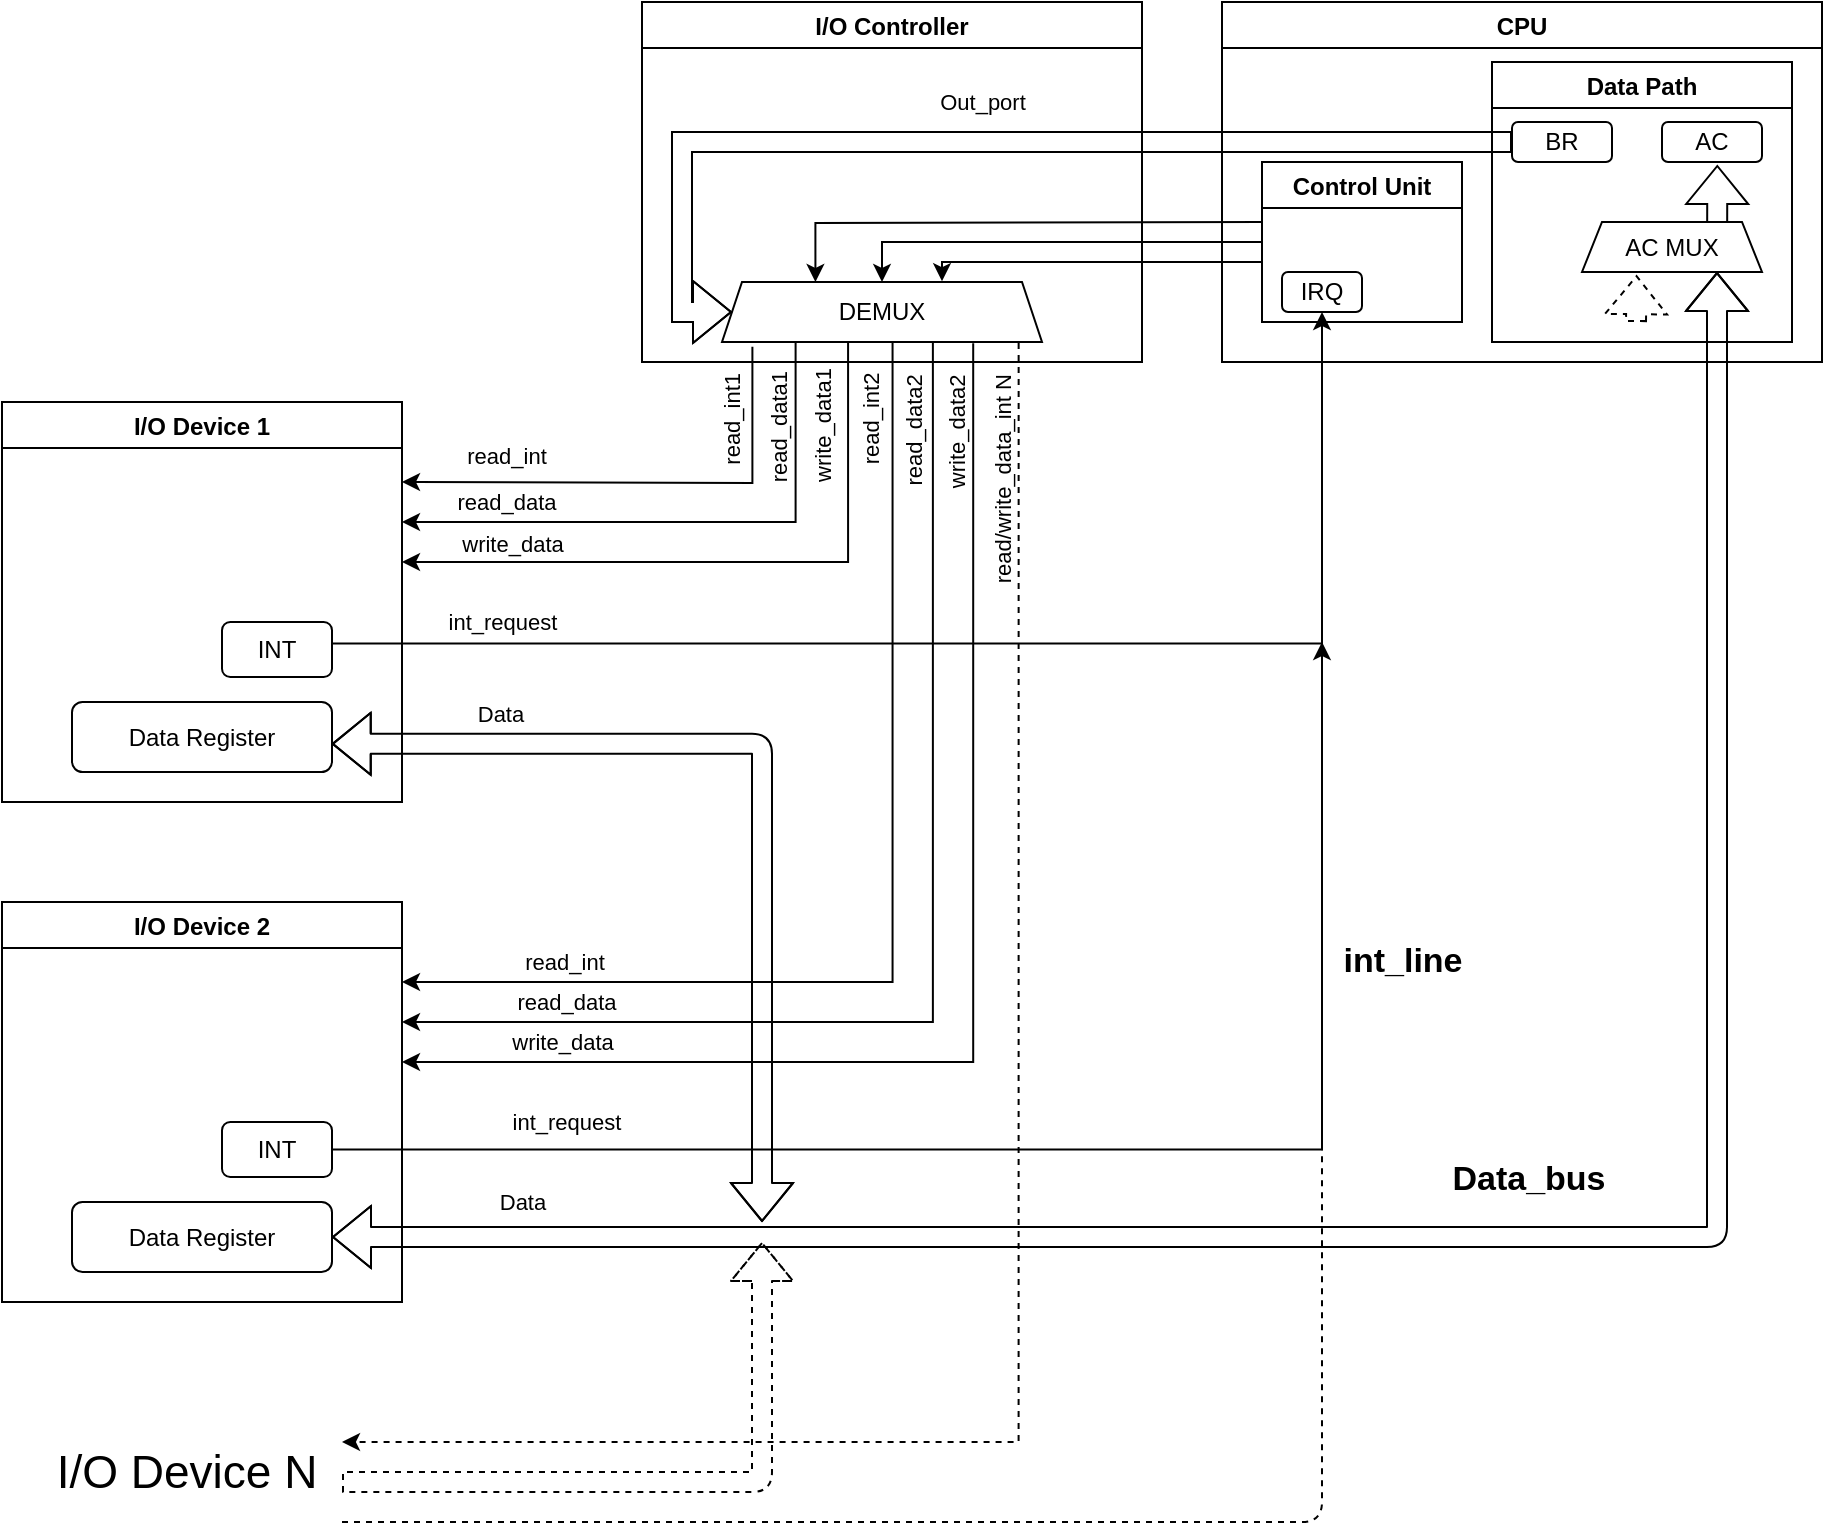 <mxfile>
    <diagram id="Zm43ygSSUMAIpyKzuVWy" name="Page-1">
        <mxGraphModel dx="2310" dy="2475" grid="1" gridSize="10" guides="1" tooltips="1" connect="1" arrows="1" fold="1" page="1" pageScale="1" pageWidth="850" pageHeight="1100" math="0" shadow="0">
            <root>
                <mxCell id="0"/>
                <mxCell id="1" parent="0"/>
                <mxCell id="2" value="I/O Device 1" style="swimlane;" parent="1" vertex="1">
                    <mxGeometry x="220" y="150" width="200" height="200" as="geometry"/>
                </mxCell>
                <mxCell id="3" value="Data Register" style="rounded=1;whiteSpace=wrap;html=1;" parent="2" vertex="1">
                    <mxGeometry x="35" y="150" width="130" height="35" as="geometry"/>
                </mxCell>
                <mxCell id="10" value="INT" style="rounded=1;whiteSpace=wrap;html=1;" parent="2" vertex="1">
                    <mxGeometry x="110" y="110" width="55" height="27.5" as="geometry"/>
                </mxCell>
                <mxCell id="13" value="" style="endArrow=classic;html=1;rounded=0;edgeStyle=elbowEdgeStyle;elbow=vertical;exitX=0.23;exitY=1.018;exitDx=0;exitDy=0;exitPerimeter=0;" parent="1" source="70" edge="1">
                    <mxGeometry width="50" height="50" relative="1" as="geometry">
                        <mxPoint x="620" y="130" as="sourcePoint"/>
                        <mxPoint x="420" y="210" as="targetPoint"/>
                        <Array as="points">
                            <mxPoint x="510" y="210"/>
                        </Array>
                    </mxGeometry>
                </mxCell>
                <mxCell id="17" value="read_data" style="edgeLabel;html=1;align=center;verticalAlign=middle;resizable=0;points=[];" parent="13" vertex="1" connectable="0">
                    <mxGeometry x="-0.094" relative="1" as="geometry">
                        <mxPoint x="-105" y="-10" as="offset"/>
                    </mxGeometry>
                </mxCell>
                <mxCell id="61" value="read_data1" style="edgeLabel;html=1;align=center;verticalAlign=middle;resizable=0;points=[];fontSize=11;rotation=-90;" parent="13" vertex="1" connectable="0">
                    <mxGeometry x="-0.683" y="-2" relative="1" as="geometry">
                        <mxPoint x="-7" y="-3" as="offset"/>
                    </mxGeometry>
                </mxCell>
                <mxCell id="14" value="" style="endArrow=classic;html=1;rounded=0;edgeStyle=elbowEdgeStyle;elbow=vertical;exitX=0.394;exitY=1.018;exitDx=0;exitDy=0;exitPerimeter=0;" parent="1" source="70" edge="1">
                    <mxGeometry width="50" height="50" relative="1" as="geometry">
                        <mxPoint x="633" y="140" as="sourcePoint"/>
                        <mxPoint x="420" y="230" as="targetPoint"/>
                        <Array as="points">
                            <mxPoint x="530" y="230"/>
                        </Array>
                    </mxGeometry>
                </mxCell>
                <mxCell id="18" value="write_data1" style="edgeLabel;html=1;align=center;verticalAlign=middle;resizable=0;points=[];rotation=-90;" parent="14" vertex="1" connectable="0">
                    <mxGeometry x="-0.094" y="-1" relative="1" as="geometry">
                        <mxPoint x="28" y="-67" as="offset"/>
                    </mxGeometry>
                </mxCell>
                <mxCell id="63" value="write_data" style="edgeLabel;html=1;align=center;verticalAlign=middle;resizable=0;points=[];fontSize=11;" parent="14" vertex="1" connectable="0">
                    <mxGeometry x="0.669" y="-3" relative="1" as="geometry">
                        <mxPoint y="-6" as="offset"/>
                    </mxGeometry>
                </mxCell>
                <mxCell id="19" value="" style="endArrow=classic;html=1;exitX=1.001;exitY=0.393;exitDx=0;exitDy=0;exitPerimeter=0;edgeStyle=orthogonalEdgeStyle;rounded=0;" parent="1" source="10" target="88" edge="1">
                    <mxGeometry width="50" height="50" relative="1" as="geometry">
                        <mxPoint x="480" y="280" as="sourcePoint"/>
                        <mxPoint x="860" y="110" as="targetPoint"/>
                    </mxGeometry>
                </mxCell>
                <mxCell id="20" value="int_request" style="edgeLabel;html=1;align=center;verticalAlign=middle;resizable=0;points=[];" parent="19" vertex="1" connectable="0">
                    <mxGeometry x="0.169" y="1" relative="1" as="geometry">
                        <mxPoint x="-301" y="-10" as="offset"/>
                    </mxGeometry>
                </mxCell>
                <mxCell id="21" value="" style="shape=flexArrow;endArrow=classic;startArrow=classic;html=1;edgeStyle=orthogonalEdgeStyle;exitX=0.999;exitY=0.598;exitDx=0;exitDy=0;exitPerimeter=0;" parent="1" source="3" edge="1">
                    <mxGeometry width="100" height="100" relative="1" as="geometry">
                        <mxPoint x="410" y="320" as="sourcePoint"/>
                        <mxPoint x="600" y="560" as="targetPoint"/>
                        <Array as="points">
                            <mxPoint x="600" y="321"/>
                            <mxPoint x="600" y="560"/>
                        </Array>
                    </mxGeometry>
                </mxCell>
                <mxCell id="68" value="Data" style="edgeLabel;html=1;align=center;verticalAlign=middle;resizable=0;points=[];" vertex="1" connectable="0" parent="21">
                    <mxGeometry x="-0.699" relative="1" as="geometry">
                        <mxPoint x="15" y="-15" as="offset"/>
                    </mxGeometry>
                </mxCell>
                <mxCell id="34" value="I/O Device 2" style="swimlane;" parent="1" vertex="1">
                    <mxGeometry x="220" y="400" width="200" height="200" as="geometry"/>
                </mxCell>
                <mxCell id="35" value="Data Register" style="rounded=1;whiteSpace=wrap;html=1;" parent="34" vertex="1">
                    <mxGeometry x="35" y="150" width="130" height="35" as="geometry"/>
                </mxCell>
                <mxCell id="36" value="INT" style="rounded=1;whiteSpace=wrap;html=1;" parent="34" vertex="1">
                    <mxGeometry x="110" y="110" width="55" height="27.5" as="geometry"/>
                </mxCell>
                <mxCell id="37" value="" style="endArrow=classic;html=1;edgeStyle=elbowEdgeStyle;elbow=vertical;rounded=0;exitX=0.533;exitY=0.981;exitDx=0;exitDy=0;exitPerimeter=0;" parent="1" edge="1" source="70">
                    <mxGeometry width="50" height="50" relative="1" as="geometry">
                        <mxPoint x="710" y="190" as="sourcePoint"/>
                        <mxPoint x="420" y="440" as="targetPoint"/>
                        <Array as="points">
                            <mxPoint x="585" y="440"/>
                        </Array>
                    </mxGeometry>
                </mxCell>
                <mxCell id="38" value="read_int" style="edgeLabel;html=1;align=center;verticalAlign=middle;resizable=0;points=[];" parent="37" vertex="1" connectable="0">
                    <mxGeometry x="0.196" y="-1" relative="1" as="geometry">
                        <mxPoint x="-147" y="-9" as="offset"/>
                    </mxGeometry>
                </mxCell>
                <mxCell id="85" value="read_int2" style="edgeLabel;html=1;align=center;verticalAlign=middle;resizable=0;points=[];rotation=-90;" vertex="1" connectable="0" parent="37">
                    <mxGeometry x="-0.858" y="-1" relative="1" as="geometry">
                        <mxPoint x="-10" as="offset"/>
                    </mxGeometry>
                </mxCell>
                <mxCell id="39" value="" style="endArrow=classic;html=1;entryX=1;entryY=0.25;entryDx=0;entryDy=0;edgeStyle=elbowEdgeStyle;elbow=vertical;rounded=0;exitX=0.659;exitY=1.001;exitDx=0;exitDy=0;exitPerimeter=0;" parent="1" edge="1" source="70">
                    <mxGeometry width="50" height="50" relative="1" as="geometry">
                        <mxPoint x="730" y="210" as="sourcePoint"/>
                        <mxPoint x="420" y="460" as="targetPoint"/>
                        <Array as="points">
                            <mxPoint x="575" y="460"/>
                        </Array>
                    </mxGeometry>
                </mxCell>
                <mxCell id="86" value="read_data2" style="edgeLabel;html=1;align=center;verticalAlign=middle;resizable=0;points=[];rotation=-90;" vertex="1" connectable="0" parent="39">
                    <mxGeometry x="-0.887" y="-1" relative="1" as="geometry">
                        <mxPoint x="-9" y="11" as="offset"/>
                    </mxGeometry>
                </mxCell>
                <mxCell id="103" value="read_data" style="edgeLabel;html=1;align=center;verticalAlign=middle;resizable=0;points=[];" vertex="1" connectable="0" parent="39">
                    <mxGeometry x="0.729" relative="1" as="geometry">
                        <mxPoint y="-10" as="offset"/>
                    </mxGeometry>
                </mxCell>
                <mxCell id="41" value="" style="endArrow=classic;html=1;entryX=1;entryY=0.25;entryDx=0;entryDy=0;edgeStyle=elbowEdgeStyle;elbow=vertical;rounded=0;exitX=0.785;exitY=1.019;exitDx=0;exitDy=0;exitPerimeter=0;" parent="1" edge="1" source="70">
                    <mxGeometry width="50" height="50" relative="1" as="geometry">
                        <mxPoint x="750" y="230" as="sourcePoint"/>
                        <mxPoint x="420" y="480" as="targetPoint"/>
                        <Array as="points">
                            <mxPoint x="590" y="480"/>
                        </Array>
                    </mxGeometry>
                </mxCell>
                <mxCell id="42" value="write_data" style="edgeLabel;html=1;align=center;verticalAlign=middle;resizable=0;points=[];" parent="41" vertex="1" connectable="0">
                    <mxGeometry x="-0.094" y="-1" relative="1" as="geometry">
                        <mxPoint x="-205" y="57" as="offset"/>
                    </mxGeometry>
                </mxCell>
                <mxCell id="87" value="write_data2" style="edgeLabel;html=1;align=center;verticalAlign=middle;resizable=0;points=[];rotation=-90;" vertex="1" connectable="0" parent="41">
                    <mxGeometry x="-0.873" relative="1" as="geometry">
                        <mxPoint x="-8" y="4" as="offset"/>
                    </mxGeometry>
                </mxCell>
                <mxCell id="43" value="" style="endArrow=classic;html=1;exitX=1;exitY=0.5;exitDx=0;exitDy=0;edgeStyle=orthogonalEdgeStyle;rounded=0;" parent="1" source="36" edge="1">
                    <mxGeometry width="50" height="50" relative="1" as="geometry">
                        <mxPoint x="480" y="550" as="sourcePoint"/>
                        <mxPoint x="880" y="270" as="targetPoint"/>
                        <Array as="points">
                            <mxPoint x="880" y="524"/>
                            <mxPoint x="880" y="270"/>
                        </Array>
                    </mxGeometry>
                </mxCell>
                <mxCell id="44" value="int_request" style="edgeLabel;html=1;align=center;verticalAlign=middle;resizable=0;points=[];" parent="43" vertex="1" connectable="0">
                    <mxGeometry x="0.169" y="1" relative="1" as="geometry">
                        <mxPoint x="-321" y="-13" as="offset"/>
                    </mxGeometry>
                </mxCell>
                <mxCell id="55" value="&lt;b&gt;int_line&lt;/b&gt;" style="edgeLabel;html=1;align=center;verticalAlign=middle;resizable=0;points=[];fontSize=17;" parent="43" vertex="1" connectable="0">
                    <mxGeometry x="0.488" y="5" relative="1" as="geometry">
                        <mxPoint x="45" y="-32" as="offset"/>
                    </mxGeometry>
                </mxCell>
                <mxCell id="45" value="" style="shape=flexArrow;endArrow=classic;startArrow=classic;html=1;edgeStyle=orthogonalEdgeStyle;entryX=0.75;entryY=1;entryDx=0;entryDy=0;elbow=vertical;exitX=1;exitY=0.5;exitDx=0;exitDy=0;" parent="1" source="35" edge="1" target="73">
                    <mxGeometry width="100" height="100" relative="1" as="geometry">
                        <mxPoint x="440" y="550" as="sourcePoint"/>
                        <mxPoint x="870" y="568" as="targetPoint"/>
                    </mxGeometry>
                </mxCell>
                <mxCell id="52" value="&lt;font style=&quot;font-size: 17px;&quot;&gt;&lt;b&gt;Data_bus&lt;/b&gt;&lt;/font&gt;" style="edgeLabel;html=1;align=center;verticalAlign=middle;resizable=0;points=[];" parent="45" vertex="1" connectable="0">
                    <mxGeometry x="0.592" relative="1" as="geometry">
                        <mxPoint x="-95" y="214" as="offset"/>
                    </mxGeometry>
                </mxCell>
                <mxCell id="46" value="&lt;span style=&quot;font-size: 23px;&quot;&gt;I/O Device N&lt;/span&gt;" style="text;html=1;strokeColor=none;fillColor=none;align=center;verticalAlign=middle;whiteSpace=wrap;rounded=0;" parent="1" vertex="1">
                    <mxGeometry x="240" y="670" width="145" height="30" as="geometry"/>
                </mxCell>
                <mxCell id="47" value="CPU" style="swimlane;" parent="1" vertex="1">
                    <mxGeometry x="830" y="-50" width="300" height="180" as="geometry"/>
                </mxCell>
                <mxCell id="50" value="Data Path" style="swimlane;" parent="47" vertex="1">
                    <mxGeometry x="135" y="30" width="150" height="140" as="geometry"/>
                </mxCell>
                <mxCell id="72" value="BR" style="rounded=1;whiteSpace=wrap;html=1;" vertex="1" parent="50">
                    <mxGeometry x="10" y="30" width="50" height="20" as="geometry"/>
                </mxCell>
                <mxCell id="73" value="AC MUX" style="shape=trapezoid;perimeter=trapezoidPerimeter;whiteSpace=wrap;html=1;fixedSize=1;size=10;" vertex="1" parent="50">
                    <mxGeometry x="45" y="80" width="90" height="25" as="geometry"/>
                </mxCell>
                <mxCell id="74" value="AC" style="rounded=1;whiteSpace=wrap;html=1;" vertex="1" parent="50">
                    <mxGeometry x="85" y="30" width="50" height="20" as="geometry"/>
                </mxCell>
                <mxCell id="75" value="" style="shape=flexArrow;endArrow=classic;html=1;rounded=0;elbow=vertical;entryX=0.553;entryY=1.074;entryDx=0;entryDy=0;entryPerimeter=0;exitX=0.751;exitY=0.022;exitDx=0;exitDy=0;exitPerimeter=0;" edge="1" parent="50" source="73" target="74">
                    <mxGeometry width="50" height="50" relative="1" as="geometry">
                        <mxPoint x="100" y="80" as="sourcePoint"/>
                        <mxPoint x="130" y="70" as="targetPoint"/>
                    </mxGeometry>
                </mxCell>
                <mxCell id="51" value="Control Unit" style="swimlane;" parent="47" vertex="1">
                    <mxGeometry x="20" y="80" width="100" height="80" as="geometry">
                        <mxRectangle x="60" y="50" width="110" height="30" as="alternateBounds"/>
                    </mxGeometry>
                </mxCell>
                <mxCell id="88" value="IRQ" style="rounded=1;whiteSpace=wrap;html=1;" vertex="1" parent="51">
                    <mxGeometry x="10" y="55" width="40" height="20" as="geometry"/>
                </mxCell>
                <mxCell id="53" value="" style="endArrow=none;dashed=1;html=1;fontSize=17;edgeStyle=orthogonalEdgeStyle;" parent="1" edge="1">
                    <mxGeometry width="50" height="50" relative="1" as="geometry">
                        <mxPoint x="390" y="710" as="sourcePoint"/>
                        <mxPoint x="880" y="520" as="targetPoint"/>
                        <Array as="points">
                            <mxPoint x="880" y="710"/>
                            <mxPoint x="880" y="520"/>
                        </Array>
                    </mxGeometry>
                </mxCell>
                <mxCell id="56" value="" style="shape=flexArrow;endArrow=classic;html=1;fontSize=17;edgeStyle=orthogonalEdgeStyle;dashed=1;" parent="1" edge="1">
                    <mxGeometry width="50" height="50" relative="1" as="geometry">
                        <mxPoint x="390" y="690" as="sourcePoint"/>
                        <mxPoint x="600" y="570" as="targetPoint"/>
                        <Array as="points">
                            <mxPoint x="600" y="690"/>
                            <mxPoint x="600" y="570"/>
                        </Array>
                    </mxGeometry>
                </mxCell>
                <mxCell id="57" value="" style="endArrow=none;html=1;rounded=0;fontSize=17;startArrow=classic;startFill=1;endFill=0;edgeStyle=orthogonalEdgeStyle;entryX=0.095;entryY=1.081;entryDx=0;entryDy=0;entryPerimeter=0;" parent="1" target="70" edge="1">
                    <mxGeometry width="50" height="50" relative="1" as="geometry">
                        <mxPoint x="420" y="190" as="sourcePoint"/>
                        <mxPoint x="790" y="270" as="targetPoint"/>
                    </mxGeometry>
                </mxCell>
                <mxCell id="59" value="&lt;span style=&quot;font-size: 11px;&quot;&gt;read_int&lt;/span&gt;" style="edgeLabel;html=1;align=center;verticalAlign=middle;resizable=0;points=[];fontSize=17;" parent="57" vertex="1" connectable="0">
                    <mxGeometry x="-0.722" y="2" relative="1" as="geometry">
                        <mxPoint x="18" y="-12" as="offset"/>
                    </mxGeometry>
                </mxCell>
                <mxCell id="60" value="read_int1" style="edgeLabel;html=1;align=center;verticalAlign=middle;resizable=0;points=[];fontSize=11;rotation=270;" parent="57" vertex="1" connectable="0">
                    <mxGeometry x="0.661" y="2" relative="1" as="geometry">
                        <mxPoint x="-8" y="-5" as="offset"/>
                    </mxGeometry>
                </mxCell>
                <mxCell id="67" value="I/O Controller" style="swimlane;" vertex="1" parent="1">
                    <mxGeometry x="540" y="-50" width="250" height="180" as="geometry">
                        <mxRectangle x="60" y="50" width="110" height="30" as="alternateBounds"/>
                    </mxGeometry>
                </mxCell>
                <mxCell id="70" value="DEMUX" style="shape=trapezoid;perimeter=trapezoidPerimeter;whiteSpace=wrap;html=1;fixedSize=1;size=10;" vertex="1" parent="67">
                    <mxGeometry x="40" y="140" width="160" height="30" as="geometry"/>
                </mxCell>
                <mxCell id="83" value="" style="endArrow=classic;html=1;rounded=0;elbow=vertical;edgeStyle=orthogonalEdgeStyle;entryX=0.686;entryY=-0.015;entryDx=0;entryDy=0;entryPerimeter=0;" edge="1" parent="67" target="70">
                    <mxGeometry width="50" height="50" relative="1" as="geometry">
                        <mxPoint x="310" y="130" as="sourcePoint"/>
                        <mxPoint x="125.0" y="140" as="targetPoint"/>
                        <Array as="points">
                            <mxPoint x="150" y="130"/>
                            <mxPoint x="150" y="140"/>
                        </Array>
                    </mxGeometry>
                </mxCell>
                <mxCell id="69" value="Data" style="edgeLabel;html=1;align=center;verticalAlign=middle;resizable=0;points=[];" vertex="1" connectable="0" parent="1">
                    <mxGeometry x="480.001" y="549.995" as="geometry"/>
                </mxCell>
                <mxCell id="71" value="" style="shape=flexArrow;endArrow=classic;html=1;rounded=0;elbow=vertical;entryX=0;entryY=0.5;entryDx=0;entryDy=0;edgeStyle=orthogonalEdgeStyle;exitX=0;exitY=0.5;exitDx=0;exitDy=0;" edge="1" parent="1" source="72" target="70">
                    <mxGeometry width="50" height="50" relative="1" as="geometry">
                        <mxPoint x="980" y="30" as="sourcePoint"/>
                        <mxPoint x="770" y="120" as="targetPoint"/>
                        <Array as="points">
                            <mxPoint x="560" y="20"/>
                            <mxPoint x="560" y="105"/>
                        </Array>
                    </mxGeometry>
                </mxCell>
                <mxCell id="84" value="Out_port" style="edgeLabel;html=1;align=center;verticalAlign=middle;resizable=0;points=[];" vertex="1" connectable="0" parent="71">
                    <mxGeometry x="-0.85" y="2" relative="1" as="geometry">
                        <mxPoint x="-226" y="-22" as="offset"/>
                    </mxGeometry>
                </mxCell>
                <mxCell id="76" value="" style="shape=flexArrow;endArrow=classic;html=1;rounded=0;elbow=vertical;entryX=0.303;entryY=1.064;entryDx=0;entryDy=0;entryPerimeter=0;dashed=1;" edge="1" parent="1" target="73">
                    <mxGeometry width="50" height="50" relative="1" as="geometry">
                        <mxPoint x="1037" y="110" as="sourcePoint"/>
                        <mxPoint x="1060" y="70" as="targetPoint"/>
                    </mxGeometry>
                </mxCell>
                <mxCell id="81" value="" style="endArrow=classic;html=1;rounded=0;elbow=vertical;edgeStyle=orthogonalEdgeStyle;entryX=0.292;entryY=0;entryDx=0;entryDy=0;entryPerimeter=0;" edge="1" parent="1" target="70">
                    <mxGeometry width="50" height="50" relative="1" as="geometry">
                        <mxPoint x="850" y="60" as="sourcePoint"/>
                        <mxPoint x="619.357" y="60" as="targetPoint"/>
                    </mxGeometry>
                </mxCell>
                <mxCell id="82" value="" style="endArrow=classic;html=1;rounded=0;elbow=vertical;edgeStyle=orthogonalEdgeStyle;entryX=0.5;entryY=0;entryDx=0;entryDy=0;exitX=0;exitY=0.5;exitDx=0;exitDy=0;" edge="1" parent="1" source="51" target="70">
                    <mxGeometry width="50" height="50" relative="1" as="geometry">
                        <mxPoint x="830" y="70" as="sourcePoint"/>
                        <mxPoint x="630.04" y="100" as="targetPoint"/>
                    </mxGeometry>
                </mxCell>
                <mxCell id="95" value="" style="endArrow=classic;html=1;rounded=0;elbow=vertical;exitX=0.927;exitY=1.017;exitDx=0;exitDy=0;exitPerimeter=0;dashed=1;edgeStyle=orthogonalEdgeStyle;" edge="1" parent="1" source="70">
                    <mxGeometry width="50" height="50" relative="1" as="geometry">
                        <mxPoint x="650" y="200" as="sourcePoint"/>
                        <mxPoint x="390" y="670" as="targetPoint"/>
                        <Array as="points">
                            <mxPoint x="728" y="670"/>
                            <mxPoint x="390" y="670"/>
                        </Array>
                    </mxGeometry>
                </mxCell>
                <mxCell id="96" value="read/write_data_int N" style="edgeLabel;html=1;align=center;verticalAlign=middle;resizable=0;points=[];rotation=-90;" vertex="1" connectable="0" parent="95">
                    <mxGeometry x="-0.82" relative="1" as="geometry">
                        <mxPoint x="-8" y="-11" as="offset"/>
                    </mxGeometry>
                </mxCell>
            </root>
        </mxGraphModel>
    </diagram>
</mxfile>